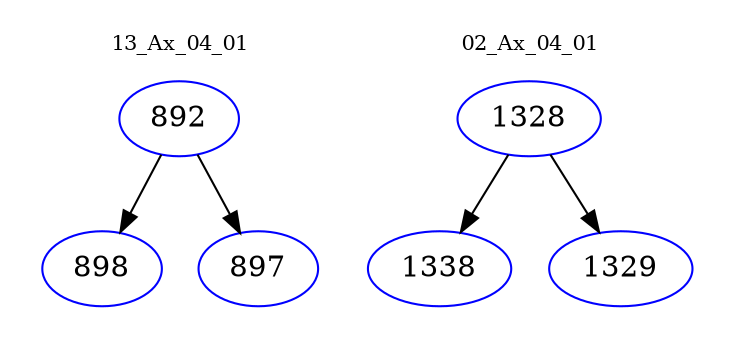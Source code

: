 digraph{
subgraph cluster_0 {
color = white
label = "13_Ax_04_01";
fontsize=10;
T0_892 [label="892", color="blue"]
T0_892 -> T0_898 [color="black"]
T0_898 [label="898", color="blue"]
T0_892 -> T0_897 [color="black"]
T0_897 [label="897", color="blue"]
}
subgraph cluster_1 {
color = white
label = "02_Ax_04_01";
fontsize=10;
T1_1328 [label="1328", color="blue"]
T1_1328 -> T1_1338 [color="black"]
T1_1338 [label="1338", color="blue"]
T1_1328 -> T1_1329 [color="black"]
T1_1329 [label="1329", color="blue"]
}
}
